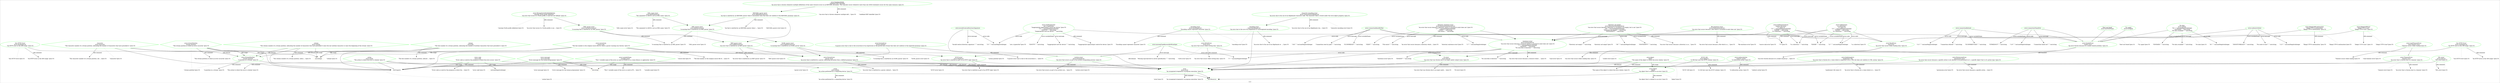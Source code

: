 digraph noname {
  graph [charset="UTF-8";colorscheme="svg";fontsize=11.0;label="error";overlap="false";]

  0 [color=green;label="'4xx HTTP Error'
error:4xxHttpError
\"An HTTP error in the 400-range.\"@en-US";peripheries=1;shape=ellipse;]
  1 [color=green;label="'5xx HTTP Error'
error:5xxHttpError
\"An HTTP error in the 500-range.\"@en-US";peripheries=1;shape=ellipse;]
  2 [color=green;label="action
error:Action
\"An action performed by a computing device.\"@en-US";peripheries=1;shape=ellipse;]
  3 [color=green;label="'archive error'
error:ArchiveError
\"An error that occurs as part of an archive (un)packing process.\"@en-US";peripheries=1;shape=ellipse;]
  4 [color=green;label="'character encoding error'
error:CharacterEncodingError
\"An error due to the use of an illegitimate character code. The character code is stored under the error:object property.\"@en-US";peripheries=1;shape=ellipse;]
  5 [color=green;label="'directory existence error'
error:DirectoryExistenceError
\"An error that occurs because a directory which is assumed to exist does not.\"@en-US
\"17\"^^xsd:nonNegativeInteger
\"EXIST\"^^xsd:string
\"File exists\"^^xsd:string";peripheries=1;shape=ellipse;]
  6 [color=green;label="'directory not empty'
error:DirectoryNotEmptyError
\"An error that occurs because a directory is assumed to be empty, but is not.\"@en-US
\"39\"^^xsd:nonNegativeInteger
\"Directory not empty\"^^xsd:string
\"ENOTEMPTY\"^^xsd:string";peripheries=1;shape=ellipse;]
  7 [color=green;label="'encoding error'
error:EncodingError
\"An error due to the use of an illigitimate or unrecognized encoding.\"@en-US";peripheries=1;shape=ellipse;]
  8 [color=green;label="error
error:Error
\"An recognized irregularity in program execution.\"@en-US";peripheries=1;shape=ellipse;]
  9 [color=green;label="'existence error'
error:ExistenceError
\"An error that occurs because a resource which is assumed to exist does not.\"@en-US
\"2\"^^xsd:nonNegativeInteger
\"ENOENT\"^^xsd:string
\"No such file or directory\"^^xsd:string";peripheries=1;shape=ellipse;]
  10 [color=green;label="'file existence error'
error:FileExistenceError
\"An error that occurs because a file which is assumed to exist does not.\"@en-US";peripheries=1;shape=ellipse;]
  11 [color=green;label="'HTTP error'
error:HttpError
\"An error that is emitted as part of an HTTP reply.\"@en-US";peripheries=1;shape=ellipse;]
  12 [color=green;label="'HTTP URI'
error:HttpUri
\"A URI that uses the HTTP scheme.\"@en-US";peripheries=1;shape=ellipse;]
  13 [color=green;label="'IO error'
error:IoError
\"An error that was thrown due to an input and/or output issue.\"@en-US";peripheries=1;shape=ellipse;]
  14 [color=green;label="error:IsADirectoryError
'source sink error'
\"???\"@en-US
\"21\"^^xsd:nonNegativeInteger
\"EISDIR\"^^xsd:string
\"Is a directory\"^^xsd:string";peripheries=1;shape=ellipse;]
  15 [color=green;label="error:MalformedUrl
'malformed URL'
\"An error that is thrown for a value which is expected to be a URL but does not conform to URL syntax.\"@en-US";peripheries=1;shape=ellipse;]
  16 [color=green;label="error:MissingTurtlePrefixDefinition
'missing Turtle prefix definition'
\"An error that occurs if a Turtle prefix is used but not defined.\"@en-US";peripheries=1;shape=ellipse;]
  17 [color=green;label="error:Object
object
\"An object that is related to an error.\"@en-US";peripheries=1;shape=ellipse;]
  18 [color=green;label="error:ParserError
'parser error'
\"An error that is emitted by a parser, indicating deviation from a defined grammar.\"@en-US";peripheries=1;shape=ellipse;]
  19 [color=green;label="error:PermissionError
'permission error'
\"An error that occurs because a specific action is not allowed to be performed w.r.t. a specific object that is of a given type.\"@en-US";peripheries=1;shape=ellipse;]
  20 [color=green;label="'RDF parser error'
error:RdfParserError
\"An error that is emitted by an RDF parser.\"@en-US";peripheries=1;shape=ellipse;]
  21 [color=green;label="'RDF/XML parser error'
error:RdfxmlParserError
\"An that is emitted by an RDF/XML parser when it encounters data that does not conform to the RDF/XML grammar.\"@en-US";peripheries=1;shape=ellipse;]
  22 [color=green;label="error:ReadError
'read error'
\"An error that occurs while reading data.\"@en-US";peripheries=1;shape=ellipse;]
  23 [color=green;label="error:RedefinedRdfId
'redefined RDF identifier'
\"An error that is thrown whenever multiple definitions of the same resource occur in an RDF/XML document. This typically occurs whenever more than one rdf:Id statement occurs for the same resource.\"@en-US";peripheries=1;shape=ellipse;]
  24 [color=green;label="'SGML parser error'
error:SgmlParserError
\"A warning that is emitted by an SGML parser.\"@en-US";peripheries=1;shape=ellipse;]
  25 [color=green;label="error:SocketError
'socket error'
\"An error thrown because of a socket-related problem.\"@en-US";peripheries=1;shape=ellipse;]
  26 [color=green;label="error:StreamPosition
'stream position'
\"A position in a stream.\"@en-US";peripheries=1;shape=ellipse;]
  27 [color=green;label="error:SyntaxError
'syntax position'
\"A parser error that is due to the occurrence of an expression in the parsed data stream that does not conform to the expected grammar.\"@en-US";peripheries=1;shape=ellipse;]
  28 [color=green;label="error:TimeoutError
'timeout error'
\"An error that is thrown due to a timeout.\"@en-US";peripheries=1;shape=ellipse;]
  29 [color=green;label="'XML parser error'
error:TurtleParserError
\"A warning that is emitted by an XML parser.\"@en-US";peripheries=1;shape=ellipse;]
  30 [color=green;label="error:WriteError
'write error'
\"An error that occurs while writing data.\"@en-US";peripheries=1;shape=ellipse;]
  31 [color=green;label="'XML name error'
error:XmlNameError
\"The argument to rdf:ID is not an XML name.\"@en-US";peripheries=1;shape=ellipse;]
  32 [color=green;label="'XML parser error'
error:XmlParserError
\"A warning that is emitted by an XML parser.\"@en-US";peripheries=1;shape=ellipse;]
  33 [color=green;label="action
error:action
\"The action to which the error is related.\"@en-US";peripheries=1;shape=hexagon;]
  34 [color=green;label="character
error:character
\"The character number of a stream position, indicating the number of characters that have preceded it.\"@en-US";peripheries=1;shape=hexagon;]
  35 [color=green;label="'error code'
error:code
\"Error code as used by the program in which the error occurs.\"@en-US";peripheries=1;shape=hexagon;]
  36 [color=green;label="column
error:column
\"The column number of a stream position, indicating the number of characters that have preceded it since the last newline character or since the beginning of the stream.\"@en-US";peripheries=1;shape=hexagon;]
  37 [color=green;label="error:connectionRefused";peripheries=1;shape=ellipse;]
  38 [color=green;label="error:connectionResetByPeer";peripheries=1;shape=ellipse;]
  39 [color=green;label="error:connectionTimedOut";peripheries=1;shape=ellipse;]
  40 [color=green;label="'encoding error'
error:encodingError
\"Encoding cannot represent character.\"@en-US";peripheries=1;shape=ellipse;]
  41 [color=green;label="'Host not found'
error:hostNotFound";peripheries=1;shape=ellipse;]
  42 [color=green;label="error:illegalUtf8Continuation
'illegal UTF-8 continuation'
\"Illegal UTF-8 continuation.\"@en-US";peripheries=1;shape=ellipse;]
  43 [color=green;label="error:illegalUtf8Start
'illegal UTF-8 start'
\"Illegal UTF-8 start.\"@en-US";peripheries=1;shape=ellipse;]
  44 [color=green;label="error:invalidCentralDirectorySignature";peripheries=1;shape=ellipse;]
  45 [color=green;label="error:isADirectory
'is a directory'
\"???\"@en-US
\"21\"^^xsd:nonNegativeInteger
\"EISDIR\"^^xsd:string
\"Is a directory\"^^xsd:string";peripheries=1;shape=ellipse;]
  46 [color=green;label="column
error:line
\"The line number of a stream position, indicating the number of newline characters that have preceded it.\"@en-US";peripheries=1;shape=hexagon;]
  47 [color=green;label="'error message'
error:message
\"Error message for the human programmer.\"@en-US";peripheries=1;shape=hexagon;]
  48 [color=green;label="error:missingTypeKeywordInMtreeSpec";peripheries=1;shape=ellipse;]
  49 [color=green;label="'No data'
error:noData
\"61\"^^xsd:nonNegativeInteger
\"ENODATA\"^^xsd:string
\"No data available\"^^xsd:string";peripheries=1;shape=ellipse;]
  50 [color=green;label="error:noRouteToHost";peripheries=1;shape=ellipse;]
  51 [color=green;label="error:notATypewriter
'not a typewriter'
\"Inappropriate input/output control for device.\"@en-US
\"25\"^^xsd:nonNegativeInteger
\"ENOTTY\"^^xsd:string
\"Inappropriate ioctl for device\"^^xsd:string";peripheries=1;shape=ellipse;]
  52 [color=green;label="error:object
object
\"The name of the object to which the error relates.\"@en-US";peripheries=1;shape=hexagon;]
  53 [color=green;label="error:readTimeoutError
'read timeout error'
\"Timeout occurs while reading\"@en-US";peripheries=1;shape=ellipse;]
  54 [color=green;label="error:redirectAction
'redirect action'
\"A rediraction action.\"@en-US";peripheries=1;shape=ellipse;]
  55 [color=green;label="error:sourceLine
'source line'
\"The line number in the original source file for which a parser warning was thrown.\"@en-US";peripheries=1;shape=hexagon;]
  56 [color=green;label="'SSL error'
error:sslError
\"SSL error\"@en-US";peripheries=1;shape=ellipse;]
  57 [color=green;label="error:streamPosition
'stream position'
\"The stream position at which an error occurred.\"@en-US";peripheries=1;shape=hexagon;]
  58 [color=green;label="'Try again'
error:tryAgain";peripheries=1;shape=ellipse;]
  59 [color=green;label="error:variableName
'variable name'
\"The C variable name of the error as used in POSIX or in a Linux library or application.\"@en-US";peripheries=1;shape=hexagon;]
  60 [color=whitesmoke;label="rdf:Property";peripheries=1;shape=ellipse;]
  61 [color=lightgreen;label="rdfs:Resource";peripheries=1;shape=ellipse;]
  62 [color=palegoldenrod;label="xsd:integer";peripheries=1;shape=ellipse;]
  63 [color=palegoldenrod;label="xsd:nonNegativeInteger";peripheries=1;shape=ellipse;]
  64 [color=palegoldenrod;label="xsd:string";peripheries=1;shape=ellipse;]
  65 [color=blue;label="\"4xx HTTP Error\"@en-US";peripheries=0;shape=plaintext;]
  66 [color=blue;label="\"5xx HTTP Error\"@en-US";peripheries=0;shape=plaintext;]
  67 [color=blue;label="\"???\"@en-US";peripheries=0;shape=plaintext;]
  68 [color=blue;label="\"A URI that uses the HTTP scheme.\"@en-US";peripheries=0;shape=plaintext;]
  69 [color=blue;label="\"A parser error that is due to the occurrence o ...\"@en-US";peripheries=0;shape=plaintext;]
  70 [color=blue;label="\"A position in a stream.\"@en-US";peripheries=0;shape=plaintext;]
  71 [color=blue;label="\"A rediraction action.\"@en-US";peripheries=0;shape=plaintext;]
  72 [color=blue;label="\"A warning that is emitted by an SGML parser.\"@en-US";peripheries=0;shape=plaintext;]
  73 [color=blue;label="\"A warning that is emitted by an XML parser.\"@en-US";peripheries=0;shape=plaintext;]
  74 [color=blue;label="\"An HTTP error in the 400-range.\"@en-US";peripheries=0;shape=plaintext;]
  75 [color=blue;label="\"An HTTP error in the 500-range.\"@en-US";peripheries=0;shape=plaintext;]
  76 [color=blue;label="\"An action performed by a computing device.\"@en-US";peripheries=0;shape=plaintext;]
  77 [color=blue;label="\"An error due to the use of an illegitimate cha ...\"@en-US";peripheries=0;shape=plaintext;]
  78 [color=blue;label="\"An error due to the use of an illigitimate or  ...\"@en-US";peripheries=0;shape=plaintext;]
  79 [color=blue;label="\"An error that is emitted as part of an HTTP reply.\"@en-US";peripheries=0;shape=plaintext;]
  80 [color=blue;label="\"An error that is emitted by a parser, indicati ...\"@en-US";peripheries=0;shape=plaintext;]
  81 [color=blue;label="\"An error that is emitted by an RDF parser.\"@en-US";peripheries=0;shape=plaintext;]
  82 [color=blue;label="\"An error that is thrown due to a timeout.\"@en-US";peripheries=0;shape=plaintext;]
  83 [color=blue;label="\"An error that is thrown for a value which is e ...\"@en-US";peripheries=0;shape=plaintext;]
  84 [color=blue;label="\"An error that is thrown whenever multiple defi ...\"@en-US";peripheries=0;shape=plaintext;]
  85 [color=blue;label="\"An error that occurs as part of an archive (un ...\"@en-US";peripheries=0;shape=plaintext;]
  86 [color=blue;label="\"An error that occurs because a directory is as ...\"@en-US";peripheries=0;shape=plaintext;]
  87 [color=blue;label="\"An error that occurs because a directory which ...\"@en-US";peripheries=0;shape=plaintext;]
  88 [color=blue;label="\"An error that occurs because a file which is a ...\"@en-US";peripheries=0;shape=plaintext;]
  89 [color=blue;label="\"An error that occurs because a resource which  ...\"@en-US";peripheries=0;shape=plaintext;]
  90 [color=blue;label="\"An error that occurs because a specific action ...\"@en-US";peripheries=0;shape=plaintext;]
  91 [color=blue;label="\"An error that occurs if a Turtle prefix is use ...\"@en-US";peripheries=0;shape=plaintext;]
  92 [color=blue;label="\"An error that occurs while reading data.\"@en-US";peripheries=0;shape=plaintext;]
  93 [color=blue;label="\"An error that occurs while writing data.\"@en-US";peripheries=0;shape=plaintext;]
  94 [color=blue;label="\"An error that was thrown due to an input and/o ...\"@en-US";peripheries=0;shape=plaintext;]
  95 [color=blue;label="\"An error thrown because of a socket-related pr ...\"@en-US";peripheries=0;shape=plaintext;]
  96 [color=blue;label="\"An object that is related to an error.\"@en-US";peripheries=0;shape=plaintext;]
  97 [color=blue;label="\"An recognized irregularity in program execution.\"@en-US";peripheries=0;shape=plaintext;]
  98 [color=blue;label="\"An that is emitted by an RDF/XML parser when i ...\"@en-US";peripheries=0;shape=plaintext;]
  99 [color=blue;label="\"Encoding cannot represent character.\"@en-US";peripheries=0;shape=plaintext;]
  100 [color=blue;label="\"Error code as used by the program in which the ...\"@en-US";peripheries=0;shape=plaintext;]
  101 [color=blue;label="\"Error message for the human programmer.\"@en-US";peripheries=0;shape=plaintext;]
  102 [color=blue;label="\"HTTP URI\"@en-US";peripheries=0;shape=plaintext;]
  103 [color=blue;label="\"HTTP error\"@en-US";peripheries=0;shape=plaintext;]
  104 [color=blue;label="\"Host not found\"@en-US";peripheries=0;shape=plaintext;]
  105 [color=blue;label="\"IO error\"@en-US";peripheries=0;shape=plaintext;]
  106 [color=blue;label="\"Illegal UTF-8 continuation.\"@en-US";peripheries=0;shape=plaintext;]
  107 [color=blue;label="\"Illegal UTF-8 start.\"@en-US";peripheries=0;shape=plaintext;]
  108 [color=blue;label="\"Inappropriate input/output control for device.\"@en-US";peripheries=0;shape=plaintext;]
  109 [color=blue;label="\"No data\"@en-US";peripheries=0;shape=plaintext;]
  110 [color=blue;label="\"RDF parser error\"@en-US";peripheries=0;shape=plaintext;]
  111 [color=blue;label="\"RDF/XML parser error\"@en-US";peripheries=0;shape=plaintext;]
  112 [color=blue;label="\"SGML parser error\"@en-US";peripheries=0;shape=plaintext;]
  113 [color=blue;label="\"SSL error\"@en-US";peripheries=0;shape=plaintext;]
  114 [color=blue;label="\"The C variable name of the error as used in PO ...\"@en-US";peripheries=0;shape=plaintext;]
  115 [color=blue;label="\"The action to which the error is related.\"@en-US";peripheries=0;shape=plaintext;]
  116 [color=blue;label="\"The argument to rdf:ID is not an XML name.\"@en-US";peripheries=0;shape=plaintext;]
  117 [color=blue;label="\"The character number of a stream position, ind ...\"@en-US";peripheries=0;shape=plaintext;]
  118 [color=blue;label="\"The column number of a stream position, indica ...\"@en-US";peripheries=0;shape=plaintext;]
  119 [color=blue;label="\"The line number in the original source file fo ...\"@en-US";peripheries=0;shape=plaintext;]
  120 [color=blue;label="\"The line number of a stream position, indicati ...\"@en-US";peripheries=0;shape=plaintext;]
  121 [color=blue;label="\"The name of the object to which the error relates.\"@en-US";peripheries=0;shape=plaintext;]
  122 [color=blue;label="\"The stream position at which an error occurred.\"@en-US";peripheries=0;shape=plaintext;]
  123 [color=blue;label="\"Timeout occurs while reading\"@en-US";peripheries=0;shape=plaintext;]
  124 [color=blue;label="\"Try again\"@en-US";peripheries=0;shape=plaintext;]
  125 [color=blue;label="\"XML name error\"@en-US";peripheries=0;shape=plaintext;]
  126 [color=blue;label="\"XML parser error\"@en-US";peripheries=0;shape=plaintext;]
  127 [color=blue;label="\"action\"@en-US";peripheries=0;shape=plaintext;]
  128 [color=blue;label="\"archive error\"@en-US";peripheries=0;shape=plaintext;]
  129 [color=blue;label="\"character\"@en-US";peripheries=0;shape=plaintext;]
  130 [color=blue;label="\"character encoding error\"@en-US";peripheries=0;shape=plaintext;]
  131 [color=blue;label="\"column\"@en-US";peripheries=0;shape=plaintext;]
  132 [color=blue;label="\"directory existence error\"@en-US";peripheries=0;shape=plaintext;]
  133 [color=blue;label="\"directory not empty\"@en-US";peripheries=0;shape=plaintext;]
  134 [color=blue;label="\"encoding error\"@en-US";peripheries=0;shape=plaintext;]
  135 [color=blue;label="\"error\"@en-US";peripheries=0;shape=plaintext;]
  136 [color=blue;label="\"error code\"@en-US";peripheries=0;shape=plaintext;]
  137 [color=blue;label="\"error message\"@en-US";peripheries=0;shape=plaintext;]
  138 [color=blue;label="\"existence error\"@en-US";peripheries=0;shape=plaintext;]
  139 [color=blue;label="\"file existence error\"@en-US";peripheries=0;shape=plaintext;]
  140 [color=blue;label="\"illegal UTF-8 continuation\"@en-US";peripheries=0;shape=plaintext;]
  141 [color=blue;label="\"illegal UTF-8 start\"@en-US";peripheries=0;shape=plaintext;]
  142 [color=blue;label="\"is a directory\"@en-US";peripheries=0;shape=plaintext;]
  143 [color=blue;label="\"malformed URL\"@en-US";peripheries=0;shape=plaintext;]
  144 [color=blue;label="\"missing Turtle prefix definition\"@en-US";peripheries=0;shape=plaintext;]
  145 [color=blue;label="\"not a typewriter\"@en-US";peripheries=0;shape=plaintext;]
  146 [color=blue;label="\"object\"@en-US";peripheries=0;shape=plaintext;]
  147 [color=blue;label="\"parser error\"@en-US";peripheries=0;shape=plaintext;]
  148 [color=blue;label="\"permission error\"@en-US";peripheries=0;shape=plaintext;]
  149 [color=blue;label="\"read error\"@en-US";peripheries=0;shape=plaintext;]
  150 [color=blue;label="\"read timeout error\"@en-US";peripheries=0;shape=plaintext;]
  151 [color=blue;label="\"redefined RDF identifier\"@en-US";peripheries=0;shape=plaintext;]
  152 [color=blue;label="\"redirect action\"@en-US";peripheries=0;shape=plaintext;]
  153 [color=blue;label="\"socket error\"@en-US";peripheries=0;shape=plaintext;]
  154 [color=blue;label="\"source line\"@en-US";peripheries=0;shape=plaintext;]
  155 [color=blue;label="\"source sink error\"@en-US";peripheries=0;shape=plaintext;]
  156 [color=blue;label="\"stream position\"@en-US";peripheries=0;shape=plaintext;]
  157 [color=blue;label="\"syntax position\"@en-US";peripheries=0;shape=plaintext;]
  158 [color=blue;label="\"timeout error\"@en-US";peripheries=0;shape=plaintext;]
  159 [color=blue;label="\"variable name\"@en-US";peripheries=0;shape=plaintext;]
  160 [color=blue;label="\"write error\"@en-US";peripheries=0;shape=plaintext;]
  161 [color=blue;label="\"104\"^^xsd:nonNegativeInteger";peripheries=0;shape=plaintext;]
  162 [color=blue;label="\"110\"^^xsd:nonNegativeInteger";peripheries=0;shape=plaintext;]
  163 [color=blue;label="\"111\"^^xsd:nonNegativeInteger";peripheries=0;shape=plaintext;]
  164 [color=blue;label="\"113\"^^xsd:nonNegativeInteger";peripheries=0;shape=plaintext;]
  165 [color=blue;label="\"17\"^^xsd:nonNegativeInteger";peripheries=0;shape=plaintext;]
  166 [color=blue;label="\"2\"^^xsd:nonNegativeInteger";peripheries=0;shape=plaintext;]
  167 [color=blue;label="\"21\"^^xsd:nonNegativeInteger";peripheries=0;shape=plaintext;]
  168 [color=blue;label="\"25\"^^xsd:nonNegativeInteger";peripheries=0;shape=plaintext;]
  169 [color=blue;label="\"39\"^^xsd:nonNegativeInteger";peripheries=0;shape=plaintext;]
  170 [color=blue;label="\"61\"^^xsd:nonNegativeInteger";peripheries=0;shape=plaintext;]
  171 [color=blue;label="\"Connection refused\"^^xsd:string";peripheries=0;shape=plaintext;]
  172 [color=blue;label="\"Connection reset by peer\"^^xsd:string";peripheries=0;shape=plaintext;]
  173 [color=blue;label="\"Connection timed out\"^^xsd:string";peripheries=0;shape=plaintext;]
  174 [color=blue;label="\"Directory not empty\"^^xsd:string";peripheries=0;shape=plaintext;]
  175 [color=blue;label="\"ECONNREFUSED\"^^xsd:string";peripheries=0;shape=plaintext;]
  176 [color=blue;label="\"ECONNRESET\"^^xsd:string";peripheries=0;shape=plaintext;]
  177 [color=blue;label="\"EHOSTUNREACH\"^^xsd:string";peripheries=0;shape=plaintext;]
  178 [color=blue;label="\"EISDIR\"^^xsd:string";peripheries=0;shape=plaintext;]
  179 [color=blue;label="\"ENODATA\"^^xsd:string";peripheries=0;shape=plaintext;]
  180 [color=blue;label="\"ENOENT\"^^xsd:string";peripheries=0;shape=plaintext;]
  181 [color=blue;label="\"ENOTEMPTY\"^^xsd:string";peripheries=0;shape=plaintext;]
  182 [color=blue;label="\"ENOTTY\"^^xsd:string";peripheries=0;shape=plaintext;]
  183 [color=blue;label="\"ETIMEDOUT\"^^xsd:string";peripheries=0;shape=plaintext;]
  184 [color=blue;label="\"EXIST\"^^xsd:string";peripheries=0;shape=plaintext;]
  185 [color=blue;label="\"File exists\"^^xsd:string";peripheries=0;shape=plaintext;]
  186 [color=blue;label="\"Inappropriate ioctl for device\"^^xsd:string";peripheries=0;shape=plaintext;]
  187 [color=blue;label="\"Invalid central directory signature.\"^^xsd:string";peripheries=0;shape=plaintext;]
  188 [color=blue;label="\"Is a directory\"^^xsd:string";peripheries=0;shape=plaintext;]
  189 [color=blue;label="\"Missing type keyword in mtree specification.\"^^xsd:string";peripheries=0;shape=plaintext;]
  190 [color=blue;label="\"No data available\"^^xsd:string";peripheries=0;shape=plaintext;]
  191 [color=blue;label="\"No route to host\"^^xsd:string";peripheries=0;shape=plaintext;]
  192 [color=blue;label="\"No such file or directory\"^^xsd:string";peripheries=0;shape=plaintext;]

  0 -> 74 [arrowhead=normal;label="rdfs:comment";style=solid;]
  0 -> 65 [arrowhead=none;label="";style=dotted;]
  0 -> 11 [arrowhead=box;label="";style=solid;]
  1 -> 75 [arrowhead=normal;label="rdfs:comment";style=solid;]
  1 -> 66 [arrowhead=none;label="";style=dotted;]
  1 -> 11 [arrowhead=box;label="";style=solid;]
  2 -> 76 [arrowhead=normal;label="rdfs:comment";style=solid;]
  2 -> 127 [arrowhead=none;label="";style=dotted;]
  2 -> 61 [arrowhead=box;label="";style=solid;]
  3 -> 85 [arrowhead=normal;label="rdfs:comment";style=solid;]
  3 -> 128 [arrowhead=none;label="";style=dotted;]
  3 -> 8 [arrowhead=box;label="";style=solid;]
  4 -> 77 [arrowhead=normal;label="rdfs:comment";style=solid;]
  4 -> 130 [arrowhead=none;label="";style=dotted;]
  4 -> 7 [arrowhead=box;label="";style=solid;]
  5 -> 165 [arrowhead=normal;label="error:code";style=solid;]
  5 -> 185 [arrowhead=normal;label="error:message";style=solid;]
  5 -> 184 [arrowhead=normal;label="error:variableName";style=solid;]
  5 -> 87 [arrowhead=normal;label="rdfs:comment";style=solid;]
  5 -> 132 [arrowhead=none;label="";style=dotted;]
  5 -> 9 [arrowhead=box;label="";style=solid;]
  6 -> 169 [arrowhead=normal;label="error:code";style=solid;]
  6 -> 174 [arrowhead=normal;label="error:message";style=solid;]
  6 -> 181 [arrowhead=normal;label="error:variableName";style=solid;]
  6 -> 86 [arrowhead=normal;label="rdfs:comment";style=solid;]
  6 -> 133 [arrowhead=none;label="";style=dotted;]
  6 -> 9 [arrowhead=box;label="";style=solid;]
  7 -> 78 [arrowhead=normal;label="rdfs:comment";style=solid;]
  7 -> 134 [arrowhead=none;label="";style=dotted;]
  7 -> 8 [arrowhead=box;label="";style=solid;]
  8 -> 97 [arrowhead=normal;label="rdfs:comment";style=solid;]
  8 -> 135 [arrowhead=none;label="";style=dotted;]
  8 -> 61 [arrowhead=box;label="";style=solid;]
  9 -> 166 [arrowhead=normal;label="error:code";style=solid;]
  9 -> 192 [arrowhead=normal;label="error:message";style=solid;]
  9 -> 180 [arrowhead=normal;label="error:variableName";style=solid;]
  9 -> 89 [arrowhead=normal;label="rdfs:comment";style=solid;]
  9 -> 138 [arrowhead=none;label="";style=dotted;]
  9 -> 8 [arrowhead=box;label="";style=solid;]
  10 -> 88 [arrowhead=normal;label="rdfs:comment";style=solid;]
  10 -> 139 [arrowhead=none;label="";style=dotted;]
  10 -> 9 [arrowhead=box;label="";style=solid;]
  11 -> 79 [arrowhead=normal;label="rdfs:comment";style=solid;]
  11 -> 103 [arrowhead=none;label="";style=dotted;]
  11 -> 8 [arrowhead=box;label="";style=solid;]
  12 -> 68 [arrowhead=normal;label="rdfs:comment";style=solid;]
  12 -> 102 [arrowhead=none;label="";style=dotted;]
  12 -> 17 [arrowhead=box;label="";style=solid;]
  13 -> 94 [arrowhead=normal;label="rdfs:comment";style=solid;]
  13 -> 105 [arrowhead=none;label="";style=dotted;]
  13 -> 8 [arrowhead=box;label="";style=solid;]
  14 -> 167 [arrowhead=normal;label="error:code";style=solid;]
  14 -> 188 [arrowhead=normal;label="error:message";style=solid;]
  14 -> 178 [arrowhead=normal;label="error:variableName";style=solid;]
  14 -> 67 [arrowhead=normal;label="rdfs:comment";style=solid;]
  14 -> 155 [arrowhead=none;label="";style=dotted;]
  14 -> 9 [arrowhead=box;label="";style=solid;]
  15 -> 83 [arrowhead=normal;label="rdfs:comment";style=solid;]
  15 -> 143 [arrowhead=none;label="";style=dotted;]
  15 -> 8 [arrowhead=box;label="";style=solid;]
  16 -> 91 [arrowhead=normal;label="rdfs:comment";style=solid;]
  16 -> 144 [arrowhead=none;label="";style=dotted;]
  16 -> 29 [arrowhead=box;label="";style=solid;]
  17 -> 96 [arrowhead=normal;label="rdfs:comment";style=solid;]
  17 -> 146 [arrowhead=none;label="";style=dotted;]
  17 -> 61 [arrowhead=box;label="";style=solid;]
  18 -> 80 [arrowhead=normal;label="rdfs:comment";style=solid;]
  18 -> 147 [arrowhead=none;label="";style=dotted;]
  18 -> 8 [arrowhead=box;label="";style=solid;]
  19 -> 90 [arrowhead=normal;label="rdfs:comment";style=solid;]
  19 -> 148 [arrowhead=none;label="";style=dotted;]
  19 -> 8 [arrowhead=box;label="";style=solid;]
  20 -> 81 [arrowhead=normal;label="rdfs:comment";style=solid;]
  20 -> 110 [arrowhead=none;label="";style=dotted;]
  20 -> 18 [arrowhead=box;label="";style=solid;]
  21 -> 98 [arrowhead=normal;label="rdfs:comment";style=solid;]
  21 -> 111 [arrowhead=none;label="";style=dotted;]
  21 -> 20 [arrowhead=box;label="";style=solid;]
  21 -> 32 [arrowhead=box;label="";style=solid;]
  22 -> 92 [arrowhead=normal;label="rdfs:comment";style=solid;]
  22 -> 149 [arrowhead=none;label="";style=dotted;]
  22 -> 13 [arrowhead=box;label="";style=solid;]
  23 -> 84 [arrowhead=normal;label="rdfs:comment";style=solid;]
  23 -> 151 [arrowhead=none;label="";style=dotted;]
  23 -> 21 [arrowhead=box;label="";style=solid;]
  24 -> 72 [arrowhead=normal;label="rdfs:comment";style=solid;]
  24 -> 112 [arrowhead=none;label="";style=dotted;]
  24 -> 18 [arrowhead=box;label="";style=solid;]
  25 -> 95 [arrowhead=normal;label="rdfs:comment";style=solid;]
  25 -> 153 [arrowhead=none;label="";style=dotted;]
  25 -> 8 [arrowhead=box;label="";style=solid;]
  26 -> 70 [arrowhead=normal;label="rdfs:comment";style=solid;]
  26 -> 156 [arrowhead=none;label="";style=dotted;]
  26 -> 8 [arrowhead=box;label="";style=solid;]
  27 -> 69 [arrowhead=normal;label="rdfs:comment";style=solid;]
  27 -> 157 [arrowhead=none;label="";style=dotted;]
  27 -> 18 [arrowhead=box;label="";style=solid;]
  28 -> 82 [arrowhead=normal;label="rdfs:comment";style=solid;]
  28 -> 158 [arrowhead=none;label="";style=dotted;]
  28 -> 8 [arrowhead=box;label="";style=solid;]
  29 -> 73 [arrowhead=normal;label="rdfs:comment";style=solid;]
  29 -> 126 [arrowhead=none;label="";style=dotted;]
  29 -> 20 [arrowhead=box;label="";style=solid;]
  30 -> 93 [arrowhead=normal;label="rdfs:comment";style=solid;]
  30 -> 160 [arrowhead=none;label="";style=dotted;]
  30 -> 13 [arrowhead=box;label="";style=solid;]
  31 -> 116 [arrowhead=normal;label="rdfs:comment";style=solid;]
  31 -> 125 [arrowhead=none;label="";style=dotted;]
  31 -> 32 [arrowhead=box;label="";style=solid;]
  32 -> 73 [arrowhead=normal;label="rdfs:comment";style=solid;]
  32 -> 126 [arrowhead=none;label="";style=dotted;]
  32 -> 24 [arrowhead=box;label="";style=solid;]
  33 -> 60 [arrowhead=empty;label="";style=solid;]
  33 -> 115 [arrowhead=normal;label="rdfs:comment";style=solid;]
  33 -> 8 [arrowhead=normal;label="rdfs:domain";style=solid;]
  33 -> 127 [arrowhead=none;label="";style=dotted;]
  33 -> 2 [arrowhead=normal;label="rdfs:range";style=solid;]
  34 -> 60 [arrowhead=empty;label="";style=solid;]
  34 -> 117 [arrowhead=normal;label="rdfs:comment";style=solid;]
  34 -> 26 [arrowhead=normal;label="rdfs:domain";style=solid;]
  34 -> 129 [arrowhead=none;label="";style=dotted;]
  34 -> 62 [arrowhead=normal;label="rdfs:range";style=solid;]
  35 -> 60 [arrowhead=empty;label="";style=solid;]
  35 -> 100 [arrowhead=normal;label="rdfs:comment";style=solid;]
  35 -> 8 [arrowhead=normal;label="rdfs:domain";style=solid;]
  35 -> 136 [arrowhead=none;label="";style=dotted;]
  35 -> 63 [arrowhead=normal;label="rdfs:range";style=solid;]
  36 -> 60 [arrowhead=empty;label="";style=solid;]
  36 -> 118 [arrowhead=normal;label="rdfs:comment";style=solid;]
  36 -> 26 [arrowhead=normal;label="rdfs:domain";style=solid;]
  36 -> 131 [arrowhead=none;label="";style=dotted;]
  36 -> 62 [arrowhead=normal;label="rdfs:range";style=solid;]
  37 -> 163 [arrowhead=normal;label="error:code";style=solid;]
  37 -> 171 [arrowhead=normal;label="error:message";style=solid;]
  37 -> 175 [arrowhead=normal;label="error:variableName";style=solid;]
  37 -> 25 [arrowhead=empty;label="";style=solid;]
  38 -> 161 [arrowhead=normal;label="error:code";style=solid;]
  38 -> 172 [arrowhead=normal;label="error:message";style=solid;]
  38 -> 176 [arrowhead=normal;label="error:variableName";style=solid;]
  38 -> 9 [arrowhead=empty;label="";style=solid;]
  38 -> 22 [arrowhead=empty;label="";style=solid;]
  38 -> 25 [arrowhead=empty;label="";style=solid;]
  39 -> 162 [arrowhead=normal;label="error:code";style=solid;]
  39 -> 173 [arrowhead=normal;label="error:message";style=solid;]
  39 -> 183 [arrowhead=normal;label="error:variableName";style=solid;]
  39 -> 25 [arrowhead=empty;label="";style=solid;]
  40 -> 30 [arrowhead=empty;label="";style=solid;]
  40 -> 99 [arrowhead=normal;label="rdfs:comment";style=solid;]
  40 -> 134 [arrowhead=none;label="";style=dotted;]
  41 -> 25 [arrowhead=empty;label="";style=solid;]
  41 -> 104 [arrowhead=none;label="";style=dotted;]
  42 -> 22 [arrowhead=empty;label="";style=solid;]
  42 -> 106 [arrowhead=normal;label="rdfs:comment";style=solid;]
  42 -> 140 [arrowhead=none;label="";style=dotted;]
  43 -> 22 [arrowhead=empty;label="";style=solid;]
  43 -> 107 [arrowhead=normal;label="rdfs:comment";style=solid;]
  43 -> 141 [arrowhead=none;label="";style=dotted;]
  44 -> 168 [arrowhead=normal;label="error:code";style=solid;]
  44 -> 187 [arrowhead=normal;label="error:message";style=solid;]
  44 -> 3 [arrowhead=empty;label="";style=solid;]
  45 -> 167 [arrowhead=normal;label="error:code";style=solid;]
  45 -> 188 [arrowhead=normal;label="error:message";style=solid;]
  45 -> 178 [arrowhead=normal;label="error:variableName";style=solid;]
  45 -> 22 [arrowhead=empty;label="";style=solid;]
  45 -> 67 [arrowhead=normal;label="rdfs:comment";style=solid;]
  45 -> 142 [arrowhead=none;label="";style=dotted;]
  46 -> 60 [arrowhead=empty;label="";style=solid;]
  46 -> 120 [arrowhead=normal;label="rdfs:comment";style=solid;]
  46 -> 26 [arrowhead=normal;label="rdfs:domain";style=solid;]
  46 -> 131 [arrowhead=none;label="";style=dotted;]
  46 -> 62 [arrowhead=normal;label="rdfs:range";style=solid;]
  47 -> 60 [arrowhead=empty;label="";style=solid;]
  47 -> 101 [arrowhead=normal;label="rdfs:comment";style=solid;]
  47 -> 8 [arrowhead=normal;label="rdfs:domain";style=solid;]
  47 -> 137 [arrowhead=none;label="";style=dotted;]
  47 -> 64 [arrowhead=normal;label="rdfs:range";style=solid;]
  48 -> 166 [arrowhead=normal;label="error:code";style=solid;]
  48 -> 189 [arrowhead=normal;label="error:message";style=solid;]
  48 -> 3 [arrowhead=empty;label="";style=solid;]
  49 -> 170 [arrowhead=normal;label="error:code";style=solid;]
  49 -> 190 [arrowhead=normal;label="error:message";style=solid;]
  49 -> 179 [arrowhead=normal;label="error:variableName";style=solid;]
  49 -> 25 [arrowhead=empty;label="";style=solid;]
  49 -> 109 [arrowhead=none;label="";style=dotted;]
  50 -> 164 [arrowhead=normal;label="error:code";style=solid;]
  50 -> 191 [arrowhead=normal;label="error:message";style=solid;]
  50 -> 177 [arrowhead=normal;label="error:variableName";style=solid;]
  50 -> 25 [arrowhead=empty;label="";style=solid;]
  51 -> 168 [arrowhead=normal;label="error:code";style=solid;]
  51 -> 186 [arrowhead=normal;label="error:message";style=solid;]
  51 -> 182 [arrowhead=normal;label="error:variableName";style=solid;]
  51 -> 22 [arrowhead=empty;label="";style=solid;]
  51 -> 108 [arrowhead=normal;label="rdfs:comment";style=solid;]
  51 -> 145 [arrowhead=none;label="";style=dotted;]
  52 -> 60 [arrowhead=empty;label="";style=solid;]
  52 -> 121 [arrowhead=normal;label="rdfs:comment";style=solid;]
  52 -> 8 [arrowhead=normal;label="rdfs:domain";style=solid;]
  52 -> 146 [arrowhead=none;label="";style=dotted;]
  52 -> 17 [arrowhead=normal;label="rdfs:range";style=solid;]
  53 -> 28 [arrowhead=empty;label="";style=solid;]
  53 -> 123 [arrowhead=normal;label="rdfs:comment";style=solid;]
  53 -> 150 [arrowhead=none;label="";style=dotted;]
  54 -> 2 [arrowhead=empty;label="";style=solid;]
  54 -> 71 [arrowhead=normal;label="rdfs:comment";style=solid;]
  54 -> 152 [arrowhead=none;label="";style=dotted;]
  55 -> 60 [arrowhead=empty;label="";style=solid;]
  55 -> 119 [arrowhead=normal;label="rdfs:comment";style=solid;]
  55 -> 18 [arrowhead=normal;label="rdfs:domain";style=solid;]
  55 -> 154 [arrowhead=none;label="";style=dotted;]
  55 -> 62 [arrowhead=normal;label="rdfs:range";style=solid;]
  56 -> 8 [arrowhead=empty;label="";style=solid;]
  56 -> 113 [arrowhead=normal;label="rdfs:comment";style=solid;]
  56 -> 113 [arrowhead=none;label="";style=dotted;]
  57 -> 60 [arrowhead=empty;label="";style=solid;]
  57 -> 122 [arrowhead=normal;label="rdfs:comment";style=solid;]
  57 -> 8 [arrowhead=normal;label="rdfs:domain";style=solid;]
  57 -> 156 [arrowhead=none;label="";style=dotted;]
  57 -> 26 [arrowhead=normal;label="rdfs:range";style=solid;]
  58 -> 25 [arrowhead=empty;label="";style=solid;]
  58 -> 124 [arrowhead=none;label="";style=dotted;]
  59 -> 60 [arrowhead=empty;label="";style=solid;]
  59 -> 114 [arrowhead=normal;label="rdfs:comment";style=solid;]
  59 -> 8 [arrowhead=normal;label="rdfs:domain";style=solid;]
  59 -> 159 [arrowhead=none;label="";style=dotted;]
  59 -> 64 [arrowhead=normal;label="rdfs:range";style=solid;]
}
